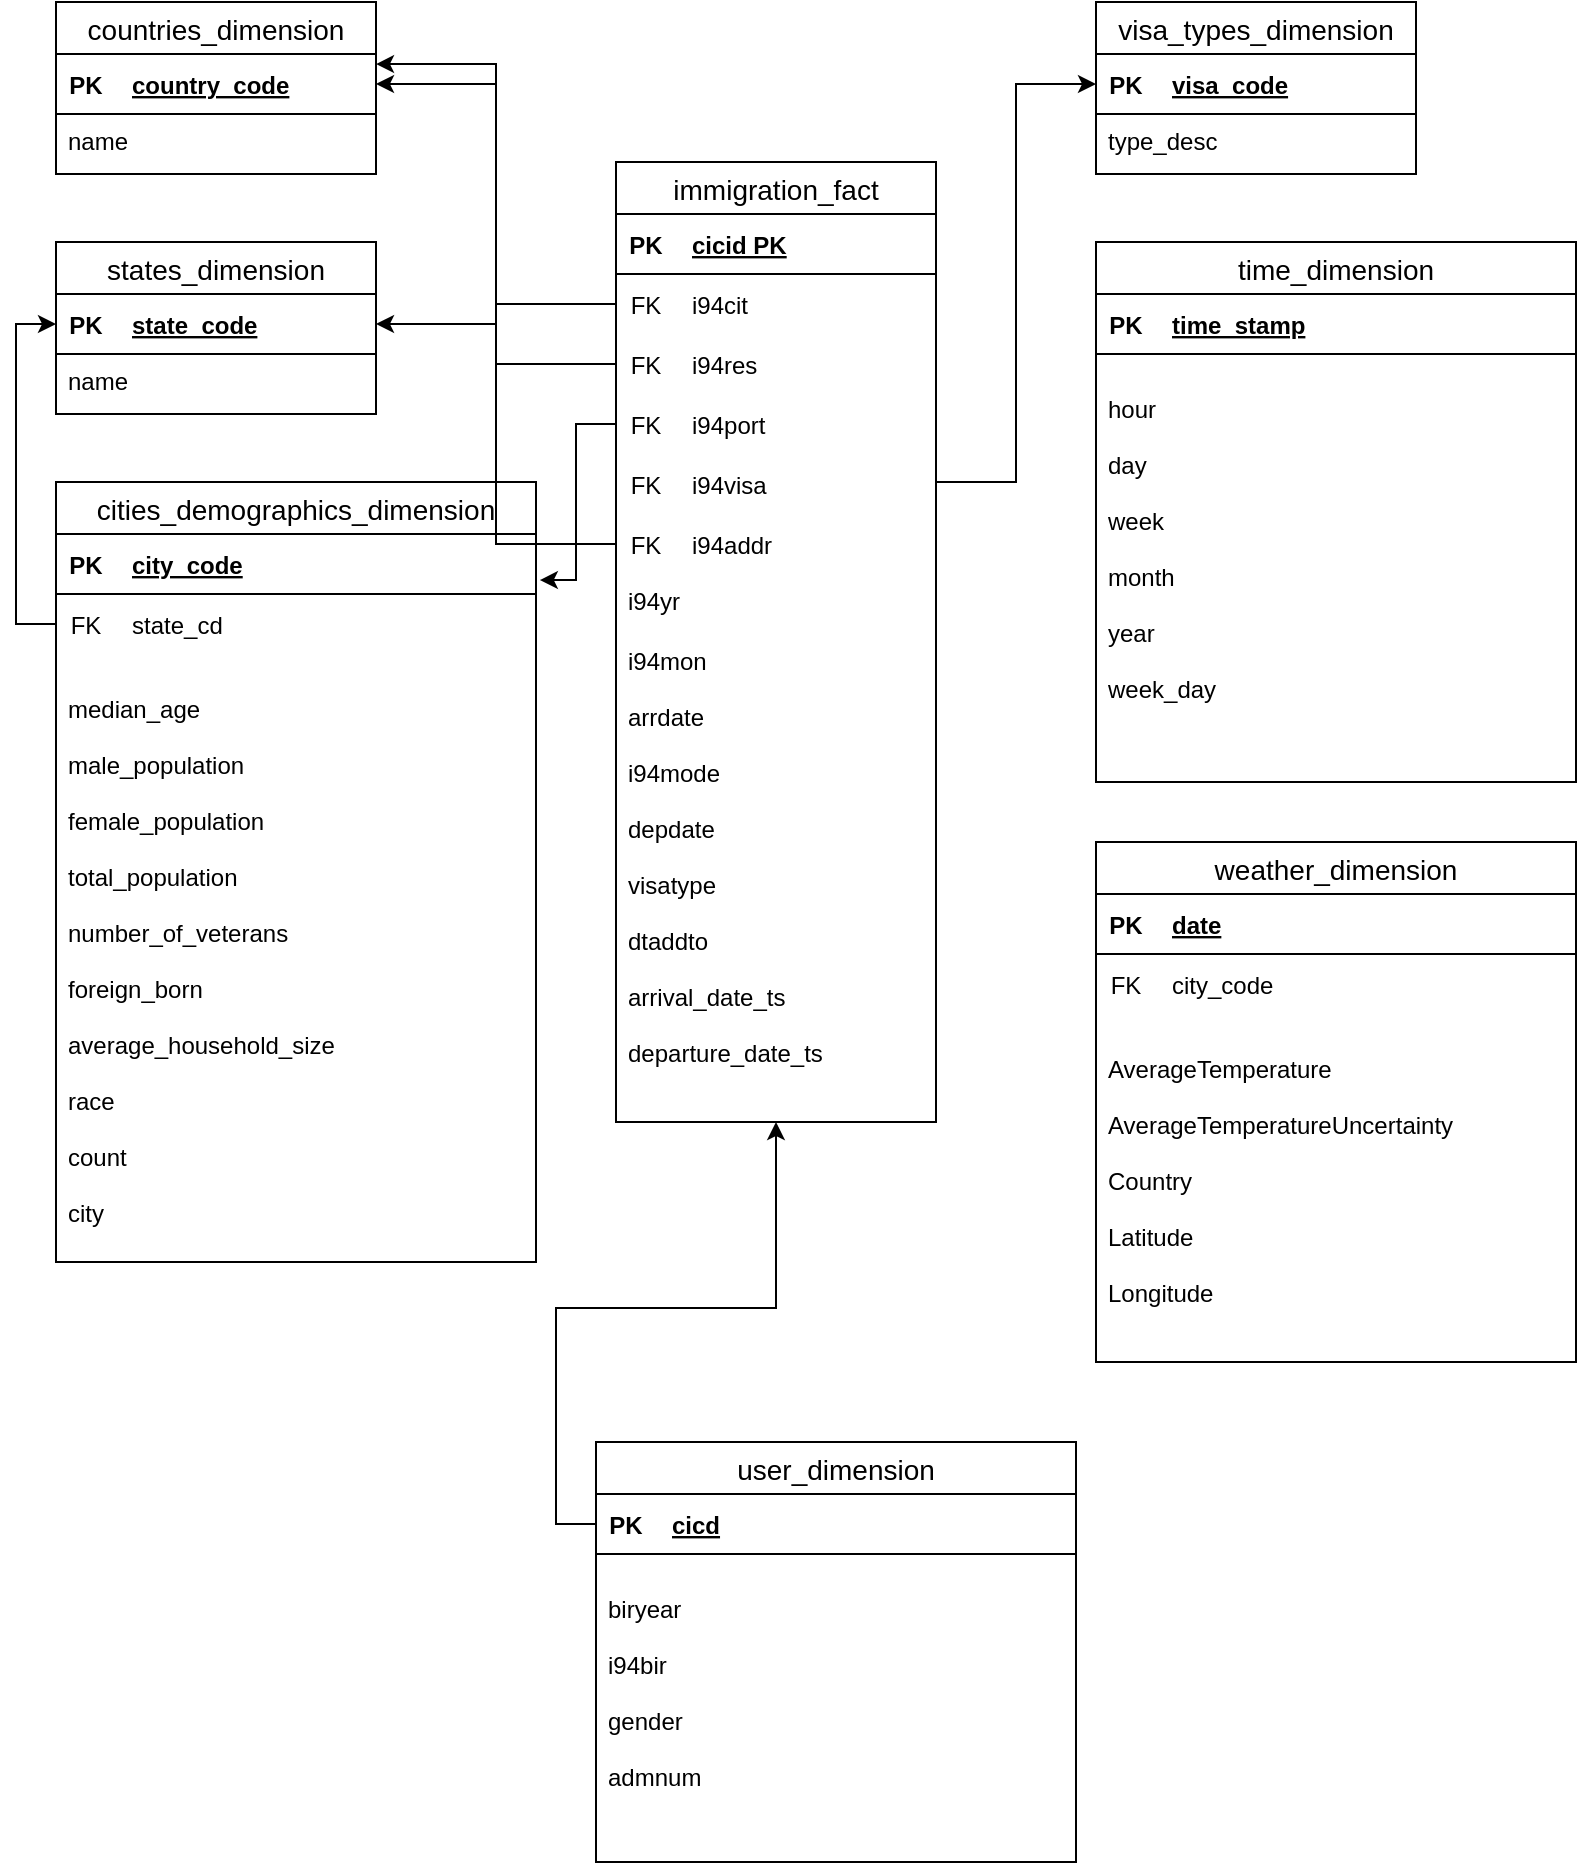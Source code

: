 <mxfile version="20.8.3" type="device"><diagram id="R2lEEEUBdFMjLlhIrx00" name="Page-1"><mxGraphModel dx="1434" dy="699" grid="1" gridSize="10" guides="1" tooltips="1" connect="1" arrows="1" fold="1" page="1" pageScale="1" pageWidth="850" pageHeight="1100" math="0" shadow="0" extFonts="Permanent Marker^https://fonts.googleapis.com/css?family=Permanent+Marker"><root><mxCell id="0"/><mxCell id="1" parent="0"/><mxCell id="wUCuwirquOuK-7Raf6Be-1" value="immigration_fact" style="swimlane;fontStyle=0;childLayout=stackLayout;horizontal=1;startSize=26;horizontalStack=0;resizeParent=1;resizeParentMax=0;resizeLast=0;collapsible=1;marginBottom=0;align=center;fontSize=14;" vertex="1" parent="1"><mxGeometry x="320" y="120" width="160" height="480" as="geometry"/></mxCell><mxCell id="wUCuwirquOuK-7Raf6Be-29" value="" style="shape=table;startSize=0;container=1;collapsible=1;childLayout=tableLayout;fixedRows=1;rowLines=0;fontStyle=0;align=center;resizeLast=1;strokeColor=none;fillColor=none;collapsible=0;" vertex="1" parent="wUCuwirquOuK-7Raf6Be-1"><mxGeometry y="26" width="160" height="30" as="geometry"/></mxCell><mxCell id="wUCuwirquOuK-7Raf6Be-30" value="" style="shape=tableRow;horizontal=0;startSize=0;swimlaneHead=0;swimlaneBody=0;fillColor=none;collapsible=0;dropTarget=0;points=[[0,0.5],[1,0.5]];portConstraint=eastwest;top=0;left=0;right=0;bottom=1;" vertex="1" parent="wUCuwirquOuK-7Raf6Be-29"><mxGeometry width="160" height="30" as="geometry"/></mxCell><mxCell id="wUCuwirquOuK-7Raf6Be-31" value="PK" style="shape=partialRectangle;connectable=0;fillColor=none;top=0;left=0;bottom=0;right=0;fontStyle=1;overflow=hidden;" vertex="1" parent="wUCuwirquOuK-7Raf6Be-30"><mxGeometry width="30" height="30" as="geometry"><mxRectangle width="30" height="30" as="alternateBounds"/></mxGeometry></mxCell><mxCell id="wUCuwirquOuK-7Raf6Be-32" value="cicid PK" style="shape=partialRectangle;connectable=0;fillColor=none;top=0;left=0;bottom=0;right=0;align=left;spacingLeft=6;fontStyle=5;overflow=hidden;" vertex="1" parent="wUCuwirquOuK-7Raf6Be-30"><mxGeometry x="30" width="130" height="30" as="geometry"><mxRectangle width="130" height="30" as="alternateBounds"/></mxGeometry></mxCell><mxCell id="wUCuwirquOuK-7Raf6Be-57" value="" style="shape=table;startSize=0;container=1;collapsible=1;childLayout=tableLayout;fixedRows=1;rowLines=0;fontStyle=0;align=center;resizeLast=1;strokeColor=none;fillColor=none;collapsible=0;" vertex="1" parent="wUCuwirquOuK-7Raf6Be-1"><mxGeometry y="56" width="160" height="90" as="geometry"/></mxCell><mxCell id="wUCuwirquOuK-7Raf6Be-58" value="" style="shape=tableRow;horizontal=0;startSize=0;swimlaneHead=0;swimlaneBody=0;fillColor=none;collapsible=0;dropTarget=0;points=[[0,0.5],[1,0.5]];portConstraint=eastwest;top=0;left=0;right=0;bottom=0;" vertex="1" parent="wUCuwirquOuK-7Raf6Be-57"><mxGeometry width="160" height="30" as="geometry"/></mxCell><mxCell id="wUCuwirquOuK-7Raf6Be-59" value="FK" style="shape=partialRectangle;connectable=0;fillColor=none;top=0;left=0;bottom=0;right=0;fontStyle=0;overflow=hidden;" vertex="1" parent="wUCuwirquOuK-7Raf6Be-58"><mxGeometry width="30" height="30" as="geometry"><mxRectangle width="30" height="30" as="alternateBounds"/></mxGeometry></mxCell><mxCell id="wUCuwirquOuK-7Raf6Be-60" value="i94cit" style="shape=partialRectangle;connectable=0;fillColor=none;top=0;left=0;bottom=0;right=0;align=left;spacingLeft=6;fontStyle=0;overflow=hidden;" vertex="1" parent="wUCuwirquOuK-7Raf6Be-58"><mxGeometry x="30" width="130" height="30" as="geometry"><mxRectangle width="130" height="30" as="alternateBounds"/></mxGeometry></mxCell><mxCell id="wUCuwirquOuK-7Raf6Be-61" value="" style="shape=tableRow;horizontal=0;startSize=0;swimlaneHead=0;swimlaneBody=0;fillColor=none;collapsible=0;dropTarget=0;points=[[0,0.5],[1,0.5]];portConstraint=eastwest;top=0;left=0;right=0;bottom=0;" vertex="1" parent="wUCuwirquOuK-7Raf6Be-57"><mxGeometry y="30" width="160" height="30" as="geometry"/></mxCell><mxCell id="wUCuwirquOuK-7Raf6Be-62" value="FK" style="shape=partialRectangle;connectable=0;fillColor=none;top=0;left=0;bottom=0;right=0;fontStyle=0;overflow=hidden;" vertex="1" parent="wUCuwirquOuK-7Raf6Be-61"><mxGeometry width="30" height="30" as="geometry"><mxRectangle width="30" height="30" as="alternateBounds"/></mxGeometry></mxCell><mxCell id="wUCuwirquOuK-7Raf6Be-63" value="i94res" style="shape=partialRectangle;connectable=0;fillColor=none;top=0;left=0;bottom=0;right=0;align=left;spacingLeft=6;fontStyle=0;overflow=hidden;" vertex="1" parent="wUCuwirquOuK-7Raf6Be-61"><mxGeometry x="30" width="130" height="30" as="geometry"><mxRectangle width="130" height="30" as="alternateBounds"/></mxGeometry></mxCell><mxCell id="wUCuwirquOuK-7Raf6Be-64" value="" style="shape=tableRow;horizontal=0;startSize=0;swimlaneHead=0;swimlaneBody=0;fillColor=none;collapsible=0;dropTarget=0;points=[[0,0.5],[1,0.5]];portConstraint=eastwest;top=0;left=0;right=0;bottom=0;" vertex="1" parent="wUCuwirquOuK-7Raf6Be-57"><mxGeometry y="60" width="160" height="30" as="geometry"/></mxCell><mxCell id="wUCuwirquOuK-7Raf6Be-65" value="FK" style="shape=partialRectangle;connectable=0;fillColor=none;top=0;left=0;bottom=0;right=0;fontStyle=0;overflow=hidden;" vertex="1" parent="wUCuwirquOuK-7Raf6Be-64"><mxGeometry width="30" height="30" as="geometry"><mxRectangle width="30" height="30" as="alternateBounds"/></mxGeometry></mxCell><mxCell id="wUCuwirquOuK-7Raf6Be-66" value="i94port" style="shape=partialRectangle;connectable=0;fillColor=none;top=0;left=0;bottom=0;right=0;align=left;spacingLeft=6;fontStyle=0;overflow=hidden;" vertex="1" parent="wUCuwirquOuK-7Raf6Be-64"><mxGeometry x="30" width="130" height="30" as="geometry"><mxRectangle width="130" height="30" as="alternateBounds"/></mxGeometry></mxCell><mxCell id="wUCuwirquOuK-7Raf6Be-90" value="" style="shape=table;startSize=0;container=1;collapsible=1;childLayout=tableLayout;fixedRows=1;rowLines=0;fontStyle=0;align=center;resizeLast=1;strokeColor=none;fillColor=none;collapsible=0;" vertex="1" parent="wUCuwirquOuK-7Raf6Be-1"><mxGeometry y="146" width="160" height="30" as="geometry"/></mxCell><mxCell id="wUCuwirquOuK-7Raf6Be-91" value="" style="shape=tableRow;horizontal=0;startSize=0;swimlaneHead=0;swimlaneBody=0;fillColor=none;collapsible=0;dropTarget=0;points=[[0,0.5],[1,0.5]];portConstraint=eastwest;top=0;left=0;right=0;bottom=0;" vertex="1" parent="wUCuwirquOuK-7Raf6Be-90"><mxGeometry width="160" height="30" as="geometry"/></mxCell><mxCell id="wUCuwirquOuK-7Raf6Be-92" value="FK" style="shape=partialRectangle;connectable=0;fillColor=none;top=0;left=0;bottom=0;right=0;fontStyle=0;overflow=hidden;" vertex="1" parent="wUCuwirquOuK-7Raf6Be-91"><mxGeometry width="30" height="30" as="geometry"><mxRectangle width="30" height="30" as="alternateBounds"/></mxGeometry></mxCell><mxCell id="wUCuwirquOuK-7Raf6Be-93" value="i94visa" style="shape=partialRectangle;connectable=0;fillColor=none;top=0;left=0;bottom=0;right=0;align=left;spacingLeft=6;fontStyle=0;overflow=hidden;" vertex="1" parent="wUCuwirquOuK-7Raf6Be-91"><mxGeometry x="30" width="130" height="30" as="geometry"><mxRectangle width="130" height="30" as="alternateBounds"/></mxGeometry></mxCell><mxCell id="wUCuwirquOuK-7Raf6Be-94" value="" style="shape=table;startSize=0;container=1;collapsible=1;childLayout=tableLayout;fixedRows=1;rowLines=0;fontStyle=0;align=center;resizeLast=1;strokeColor=none;fillColor=none;collapsible=0;" vertex="1" parent="wUCuwirquOuK-7Raf6Be-1"><mxGeometry y="176" width="160" height="30" as="geometry"/></mxCell><mxCell id="wUCuwirquOuK-7Raf6Be-95" value="" style="shape=tableRow;horizontal=0;startSize=0;swimlaneHead=0;swimlaneBody=0;fillColor=none;collapsible=0;dropTarget=0;points=[[0,0.5],[1,0.5]];portConstraint=eastwest;top=0;left=0;right=0;bottom=0;" vertex="1" parent="wUCuwirquOuK-7Raf6Be-94"><mxGeometry width="160" height="30" as="geometry"/></mxCell><mxCell id="wUCuwirquOuK-7Raf6Be-96" value="FK" style="shape=partialRectangle;connectable=0;fillColor=none;top=0;left=0;bottom=0;right=0;fontStyle=0;overflow=hidden;" vertex="1" parent="wUCuwirquOuK-7Raf6Be-95"><mxGeometry width="30" height="30" as="geometry"><mxRectangle width="30" height="30" as="alternateBounds"/></mxGeometry></mxCell><mxCell id="wUCuwirquOuK-7Raf6Be-97" value="i94addr" style="shape=partialRectangle;connectable=0;fillColor=none;top=0;left=0;bottom=0;right=0;align=left;spacingLeft=6;fontStyle=0;overflow=hidden;" vertex="1" parent="wUCuwirquOuK-7Raf6Be-95"><mxGeometry x="30" width="130" height="30" as="geometry"><mxRectangle width="130" height="30" as="alternateBounds"/></mxGeometry></mxCell><mxCell id="wUCuwirquOuK-7Raf6Be-3" value="i94yr" style="text;strokeColor=none;fillColor=none;spacingLeft=4;spacingRight=4;overflow=hidden;rotatable=0;points=[[0,0.5],[1,0.5]];portConstraint=eastwest;fontSize=12;" vertex="1" parent="wUCuwirquOuK-7Raf6Be-1"><mxGeometry y="206" width="160" height="30" as="geometry"/></mxCell><mxCell id="wUCuwirquOuK-7Raf6Be-4" value="i94mon&#10;&#10;arrdate&#10;&#10;i94mode&#10;&#10;depdate&#10;&#10;visatype&#10;&#10;dtaddto&#10;&#10;arrival_date_ts&#10;&#10;departure_date_ts&#10;" style="text;strokeColor=none;fillColor=none;spacingLeft=4;spacingRight=4;overflow=hidden;rotatable=0;points=[[0,0.5],[1,0.5]];portConstraint=eastwest;fontSize=12;" vertex="1" parent="wUCuwirquOuK-7Raf6Be-1"><mxGeometry y="236" width="160" height="244" as="geometry"/></mxCell><mxCell id="wUCuwirquOuK-7Raf6Be-6" value="countries_dimension" style="swimlane;fontStyle=0;childLayout=stackLayout;horizontal=1;startSize=26;horizontalStack=0;resizeParent=1;resizeParentMax=0;resizeLast=0;collapsible=1;marginBottom=0;align=center;fontSize=14;" vertex="1" parent="1"><mxGeometry x="40" y="40" width="160" height="86" as="geometry"/></mxCell><mxCell id="wUCuwirquOuK-7Raf6Be-37" value="" style="shape=table;startSize=0;container=1;collapsible=1;childLayout=tableLayout;fixedRows=1;rowLines=0;fontStyle=0;align=center;resizeLast=1;strokeColor=none;fillColor=none;collapsible=0;" vertex="1" parent="wUCuwirquOuK-7Raf6Be-6"><mxGeometry y="26" width="160" height="30" as="geometry"/></mxCell><mxCell id="wUCuwirquOuK-7Raf6Be-38" value="" style="shape=tableRow;horizontal=0;startSize=0;swimlaneHead=0;swimlaneBody=0;fillColor=none;collapsible=0;dropTarget=0;points=[[0,0.5],[1,0.5]];portConstraint=eastwest;top=0;left=0;right=0;bottom=1;" vertex="1" parent="wUCuwirquOuK-7Raf6Be-37"><mxGeometry width="160" height="30" as="geometry"/></mxCell><mxCell id="wUCuwirquOuK-7Raf6Be-39" value="PK" style="shape=partialRectangle;connectable=0;fillColor=none;top=0;left=0;bottom=0;right=0;fontStyle=1;overflow=hidden;" vertex="1" parent="wUCuwirquOuK-7Raf6Be-38"><mxGeometry width="30" height="30" as="geometry"><mxRectangle width="30" height="30" as="alternateBounds"/></mxGeometry></mxCell><mxCell id="wUCuwirquOuK-7Raf6Be-40" value="country_code" style="shape=partialRectangle;connectable=0;fillColor=none;top=0;left=0;bottom=0;right=0;align=left;spacingLeft=6;fontStyle=5;overflow=hidden;" vertex="1" parent="wUCuwirquOuK-7Raf6Be-38"><mxGeometry x="30" width="130" height="30" as="geometry"><mxRectangle width="130" height="30" as="alternateBounds"/></mxGeometry></mxCell><mxCell id="wUCuwirquOuK-7Raf6Be-8" value="name" style="text;strokeColor=none;fillColor=none;spacingLeft=4;spacingRight=4;overflow=hidden;rotatable=0;points=[[0,0.5],[1,0.5]];portConstraint=eastwest;fontSize=12;" vertex="1" parent="wUCuwirquOuK-7Raf6Be-6"><mxGeometry y="56" width="160" height="30" as="geometry"/></mxCell><mxCell id="wUCuwirquOuK-7Raf6Be-10" value="states_dimension" style="swimlane;fontStyle=0;childLayout=stackLayout;horizontal=1;startSize=26;horizontalStack=0;resizeParent=1;resizeParentMax=0;resizeLast=0;collapsible=1;marginBottom=0;align=center;fontSize=14;" vertex="1" parent="1"><mxGeometry x="40" y="160" width="160" height="86" as="geometry"/></mxCell><mxCell id="wUCuwirquOuK-7Raf6Be-33" value="" style="shape=table;startSize=0;container=1;collapsible=1;childLayout=tableLayout;fixedRows=1;rowLines=0;fontStyle=0;align=center;resizeLast=1;strokeColor=none;fillColor=none;collapsible=0;" vertex="1" parent="wUCuwirquOuK-7Raf6Be-10"><mxGeometry y="26" width="160" height="30" as="geometry"/></mxCell><mxCell id="wUCuwirquOuK-7Raf6Be-34" value="" style="shape=tableRow;horizontal=0;startSize=0;swimlaneHead=0;swimlaneBody=0;fillColor=none;collapsible=0;dropTarget=0;points=[[0,0.5],[1,0.5]];portConstraint=eastwest;top=0;left=0;right=0;bottom=1;" vertex="1" parent="wUCuwirquOuK-7Raf6Be-33"><mxGeometry width="160" height="30" as="geometry"/></mxCell><mxCell id="wUCuwirquOuK-7Raf6Be-35" value="PK" style="shape=partialRectangle;connectable=0;fillColor=none;top=0;left=0;bottom=0;right=0;fontStyle=1;overflow=hidden;" vertex="1" parent="wUCuwirquOuK-7Raf6Be-34"><mxGeometry width="30" height="30" as="geometry"><mxRectangle width="30" height="30" as="alternateBounds"/></mxGeometry></mxCell><mxCell id="wUCuwirquOuK-7Raf6Be-36" value="state_code" style="shape=partialRectangle;connectable=0;fillColor=none;top=0;left=0;bottom=0;right=0;align=left;spacingLeft=6;fontStyle=5;overflow=hidden;" vertex="1" parent="wUCuwirquOuK-7Raf6Be-34"><mxGeometry x="30" width="130" height="30" as="geometry"><mxRectangle width="130" height="30" as="alternateBounds"/></mxGeometry></mxCell><mxCell id="wUCuwirquOuK-7Raf6Be-12" value="name" style="text;strokeColor=none;fillColor=none;spacingLeft=4;spacingRight=4;overflow=hidden;rotatable=0;points=[[0,0.5],[1,0.5]];portConstraint=eastwest;fontSize=12;" vertex="1" parent="wUCuwirquOuK-7Raf6Be-10"><mxGeometry y="56" width="160" height="30" as="geometry"/></mxCell><mxCell id="wUCuwirquOuK-7Raf6Be-13" value="cities_demographics_dimension" style="swimlane;fontStyle=0;childLayout=stackLayout;horizontal=1;startSize=26;horizontalStack=0;resizeParent=1;resizeParentMax=0;resizeLast=0;collapsible=1;marginBottom=0;align=center;fontSize=14;" vertex="1" parent="1"><mxGeometry x="40" y="280" width="240" height="390" as="geometry"/></mxCell><mxCell id="wUCuwirquOuK-7Raf6Be-41" value="" style="shape=table;startSize=0;container=1;collapsible=1;childLayout=tableLayout;fixedRows=1;rowLines=0;fontStyle=0;align=center;resizeLast=1;strokeColor=none;fillColor=none;collapsible=0;" vertex="1" parent="wUCuwirquOuK-7Raf6Be-13"><mxGeometry y="26" width="240" height="30" as="geometry"/></mxCell><mxCell id="wUCuwirquOuK-7Raf6Be-42" value="" style="shape=tableRow;horizontal=0;startSize=0;swimlaneHead=0;swimlaneBody=0;fillColor=none;collapsible=0;dropTarget=0;points=[[0,0.5],[1,0.5]];portConstraint=eastwest;top=0;left=0;right=0;bottom=1;" vertex="1" parent="wUCuwirquOuK-7Raf6Be-41"><mxGeometry width="240" height="30" as="geometry"/></mxCell><mxCell id="wUCuwirquOuK-7Raf6Be-43" value="PK" style="shape=partialRectangle;connectable=0;fillColor=none;top=0;left=0;bottom=0;right=0;fontStyle=1;overflow=hidden;" vertex="1" parent="wUCuwirquOuK-7Raf6Be-42"><mxGeometry width="30" height="30" as="geometry"><mxRectangle width="30" height="30" as="alternateBounds"/></mxGeometry></mxCell><mxCell id="wUCuwirquOuK-7Raf6Be-44" value="city_code" style="shape=partialRectangle;connectable=0;fillColor=none;top=0;left=0;bottom=0;right=0;align=left;spacingLeft=6;fontStyle=5;overflow=hidden;" vertex="1" parent="wUCuwirquOuK-7Raf6Be-42"><mxGeometry x="30" width="210" height="30" as="geometry"><mxRectangle width="210" height="30" as="alternateBounds"/></mxGeometry></mxCell><mxCell id="wUCuwirquOuK-7Raf6Be-115" value="" style="shape=table;startSize=0;container=1;collapsible=1;childLayout=tableLayout;fixedRows=1;rowLines=0;fontStyle=0;align=center;resizeLast=1;strokeColor=none;fillColor=none;collapsible=0;" vertex="1" parent="wUCuwirquOuK-7Raf6Be-13"><mxGeometry y="56" width="240" height="30" as="geometry"/></mxCell><mxCell id="wUCuwirquOuK-7Raf6Be-116" value="" style="shape=tableRow;horizontal=0;startSize=0;swimlaneHead=0;swimlaneBody=0;fillColor=none;collapsible=0;dropTarget=0;points=[[0,0.5],[1,0.5]];portConstraint=eastwest;top=0;left=0;right=0;bottom=0;" vertex="1" parent="wUCuwirquOuK-7Raf6Be-115"><mxGeometry width="240" height="30" as="geometry"/></mxCell><mxCell id="wUCuwirquOuK-7Raf6Be-117" value="FK" style="shape=partialRectangle;connectable=0;fillColor=none;top=0;left=0;bottom=0;right=0;fontStyle=0;overflow=hidden;" vertex="1" parent="wUCuwirquOuK-7Raf6Be-116"><mxGeometry width="30" height="30" as="geometry"><mxRectangle width="30" height="30" as="alternateBounds"/></mxGeometry></mxCell><mxCell id="wUCuwirquOuK-7Raf6Be-118" value="state_cd" style="shape=partialRectangle;connectable=0;fillColor=none;top=0;left=0;bottom=0;right=0;align=left;spacingLeft=6;fontStyle=0;overflow=hidden;" vertex="1" parent="wUCuwirquOuK-7Raf6Be-116"><mxGeometry x="30" width="210" height="30" as="geometry"><mxRectangle width="210" height="30" as="alternateBounds"/></mxGeometry></mxCell><mxCell id="wUCuwirquOuK-7Raf6Be-14" value="&#10;median_age&#10;&#10;male_population&#10;&#10;female_population&#10;&#10;total_population&#10;&#10;number_of_veterans&#10;&#10;foreign_born&#10;&#10;average_household_size&#10;&#10;race&#10;&#10;count&#10;&#10;city&#10;&#10;&#10;" style="text;strokeColor=none;fillColor=none;spacingLeft=4;spacingRight=4;overflow=hidden;rotatable=0;points=[[0,0.5],[1,0.5]];portConstraint=eastwest;fontSize=12;" vertex="1" parent="wUCuwirquOuK-7Raf6Be-13"><mxGeometry y="86" width="240" height="304" as="geometry"/></mxCell><mxCell id="wUCuwirquOuK-7Raf6Be-17" value="visa_types_dimension" style="swimlane;fontStyle=0;childLayout=stackLayout;horizontal=1;startSize=26;horizontalStack=0;resizeParent=1;resizeParentMax=0;resizeLast=0;collapsible=1;marginBottom=0;align=center;fontSize=14;" vertex="1" parent="1"><mxGeometry x="560" y="40" width="160" height="86" as="geometry"/></mxCell><mxCell id="wUCuwirquOuK-7Raf6Be-45" value="" style="shape=table;startSize=0;container=1;collapsible=1;childLayout=tableLayout;fixedRows=1;rowLines=0;fontStyle=0;align=center;resizeLast=1;strokeColor=none;fillColor=none;collapsible=0;" vertex="1" parent="wUCuwirquOuK-7Raf6Be-17"><mxGeometry y="26" width="160" height="30" as="geometry"/></mxCell><mxCell id="wUCuwirquOuK-7Raf6Be-46" value="" style="shape=tableRow;horizontal=0;startSize=0;swimlaneHead=0;swimlaneBody=0;fillColor=none;collapsible=0;dropTarget=0;points=[[0,0.5],[1,0.5]];portConstraint=eastwest;top=0;left=0;right=0;bottom=1;" vertex="1" parent="wUCuwirquOuK-7Raf6Be-45"><mxGeometry width="160" height="30" as="geometry"/></mxCell><mxCell id="wUCuwirquOuK-7Raf6Be-47" value="PK" style="shape=partialRectangle;connectable=0;fillColor=none;top=0;left=0;bottom=0;right=0;fontStyle=1;overflow=hidden;" vertex="1" parent="wUCuwirquOuK-7Raf6Be-46"><mxGeometry width="30" height="30" as="geometry"><mxRectangle width="30" height="30" as="alternateBounds"/></mxGeometry></mxCell><mxCell id="wUCuwirquOuK-7Raf6Be-48" value="visa_code" style="shape=partialRectangle;connectable=0;fillColor=none;top=0;left=0;bottom=0;right=0;align=left;spacingLeft=6;fontStyle=5;overflow=hidden;" vertex="1" parent="wUCuwirquOuK-7Raf6Be-46"><mxGeometry x="30" width="130" height="30" as="geometry"><mxRectangle width="130" height="30" as="alternateBounds"/></mxGeometry></mxCell><mxCell id="wUCuwirquOuK-7Raf6Be-19" value="type_desc" style="text;strokeColor=none;fillColor=none;spacingLeft=4;spacingRight=4;overflow=hidden;rotatable=0;points=[[0,0.5],[1,0.5]];portConstraint=eastwest;fontSize=12;" vertex="1" parent="wUCuwirquOuK-7Raf6Be-17"><mxGeometry y="56" width="160" height="30" as="geometry"/></mxCell><mxCell id="wUCuwirquOuK-7Raf6Be-21" value="time_dimension" style="swimlane;fontStyle=0;childLayout=stackLayout;horizontal=1;startSize=26;horizontalStack=0;resizeParent=1;resizeParentMax=0;resizeLast=0;collapsible=1;marginBottom=0;align=center;fontSize=14;" vertex="1" parent="1"><mxGeometry x="560" y="160" width="240" height="270" as="geometry"/></mxCell><mxCell id="wUCuwirquOuK-7Raf6Be-49" value="" style="shape=table;startSize=0;container=1;collapsible=1;childLayout=tableLayout;fixedRows=1;rowLines=0;fontStyle=0;align=center;resizeLast=1;strokeColor=none;fillColor=none;collapsible=0;" vertex="1" parent="wUCuwirquOuK-7Raf6Be-21"><mxGeometry y="26" width="240" height="30" as="geometry"/></mxCell><mxCell id="wUCuwirquOuK-7Raf6Be-50" value="" style="shape=tableRow;horizontal=0;startSize=0;swimlaneHead=0;swimlaneBody=0;fillColor=none;collapsible=0;dropTarget=0;points=[[0,0.5],[1,0.5]];portConstraint=eastwest;top=0;left=0;right=0;bottom=1;" vertex="1" parent="wUCuwirquOuK-7Raf6Be-49"><mxGeometry width="240" height="30" as="geometry"/></mxCell><mxCell id="wUCuwirquOuK-7Raf6Be-51" value="PK" style="shape=partialRectangle;connectable=0;fillColor=none;top=0;left=0;bottom=0;right=0;fontStyle=1;overflow=hidden;" vertex="1" parent="wUCuwirquOuK-7Raf6Be-50"><mxGeometry width="30" height="30" as="geometry"><mxRectangle width="30" height="30" as="alternateBounds"/></mxGeometry></mxCell><mxCell id="wUCuwirquOuK-7Raf6Be-52" value="time_stamp" style="shape=partialRectangle;connectable=0;fillColor=none;top=0;left=0;bottom=0;right=0;align=left;spacingLeft=6;fontStyle=5;overflow=hidden;" vertex="1" parent="wUCuwirquOuK-7Raf6Be-50"><mxGeometry x="30" width="210" height="30" as="geometry"><mxRectangle width="210" height="30" as="alternateBounds"/></mxGeometry></mxCell><mxCell id="wUCuwirquOuK-7Raf6Be-22" value="&#10;hour&#10;&#10;day&#10;&#10;week&#10;&#10;month&#10;&#10;year&#10;&#10;week_day&#10;&#10;&#10;&#10;&#10;&#10;&#10;&#10;&#10;&#10;&#10;" style="text;strokeColor=none;fillColor=none;spacingLeft=4;spacingRight=4;overflow=hidden;rotatable=0;points=[[0,0.5],[1,0.5]];portConstraint=eastwest;fontSize=12;" vertex="1" parent="wUCuwirquOuK-7Raf6Be-21"><mxGeometry y="56" width="240" height="214" as="geometry"/></mxCell><mxCell id="wUCuwirquOuK-7Raf6Be-23" value="weather_dimension" style="swimlane;fontStyle=0;childLayout=stackLayout;horizontal=1;startSize=26;horizontalStack=0;resizeParent=1;resizeParentMax=0;resizeLast=0;collapsible=1;marginBottom=0;align=center;fontSize=14;" vertex="1" parent="1"><mxGeometry x="560" y="460" width="240" height="260" as="geometry"/></mxCell><mxCell id="wUCuwirquOuK-7Raf6Be-53" value="" style="shape=table;startSize=0;container=1;collapsible=1;childLayout=tableLayout;fixedRows=1;rowLines=0;fontStyle=0;align=center;resizeLast=1;strokeColor=none;fillColor=none;collapsible=0;" vertex="1" parent="wUCuwirquOuK-7Raf6Be-23"><mxGeometry y="26" width="240" height="60" as="geometry"/></mxCell><mxCell id="wUCuwirquOuK-7Raf6Be-54" value="" style="shape=tableRow;horizontal=0;startSize=0;swimlaneHead=0;swimlaneBody=0;fillColor=none;collapsible=0;dropTarget=0;points=[[0,0.5],[1,0.5]];portConstraint=eastwest;top=0;left=0;right=0;bottom=1;" vertex="1" parent="wUCuwirquOuK-7Raf6Be-53"><mxGeometry width="240" height="30" as="geometry"/></mxCell><mxCell id="wUCuwirquOuK-7Raf6Be-55" value="PK" style="shape=partialRectangle;connectable=0;fillColor=none;top=0;left=0;bottom=0;right=0;fontStyle=1;overflow=hidden;" vertex="1" parent="wUCuwirquOuK-7Raf6Be-54"><mxGeometry width="30" height="30" as="geometry"><mxRectangle width="30" height="30" as="alternateBounds"/></mxGeometry></mxCell><mxCell id="wUCuwirquOuK-7Raf6Be-56" value="date" style="shape=partialRectangle;connectable=0;fillColor=none;top=0;left=0;bottom=0;right=0;align=left;spacingLeft=6;fontStyle=5;overflow=hidden;" vertex="1" parent="wUCuwirquOuK-7Raf6Be-54"><mxGeometry x="30" width="210" height="30" as="geometry"><mxRectangle width="210" height="30" as="alternateBounds"/></mxGeometry></mxCell><mxCell id="wUCuwirquOuK-7Raf6Be-112" value="" style="shape=tableRow;horizontal=0;startSize=0;swimlaneHead=0;swimlaneBody=0;fillColor=none;collapsible=0;dropTarget=0;points=[[0,0.5],[1,0.5]];portConstraint=eastwest;top=0;left=0;right=0;bottom=0;" vertex="1" parent="wUCuwirquOuK-7Raf6Be-53"><mxGeometry y="30" width="240" height="30" as="geometry"/></mxCell><mxCell id="wUCuwirquOuK-7Raf6Be-113" value="FK" style="shape=partialRectangle;connectable=0;fillColor=none;top=0;left=0;bottom=0;right=0;fontStyle=0;overflow=hidden;" vertex="1" parent="wUCuwirquOuK-7Raf6Be-112"><mxGeometry width="30" height="30" as="geometry"><mxRectangle width="30" height="30" as="alternateBounds"/></mxGeometry></mxCell><mxCell id="wUCuwirquOuK-7Raf6Be-114" value="city_code" style="shape=partialRectangle;connectable=0;fillColor=none;top=0;left=0;bottom=0;right=0;align=left;spacingLeft=6;fontStyle=0;overflow=hidden;" vertex="1" parent="wUCuwirquOuK-7Raf6Be-112"><mxGeometry x="30" width="210" height="30" as="geometry"><mxRectangle width="210" height="30" as="alternateBounds"/></mxGeometry></mxCell><mxCell id="wUCuwirquOuK-7Raf6Be-24" value="&#10;AverageTemperature&#10;&#10;AverageTemperatureUncertainty&#10;&#10;Country&#10;&#10;Latitude&#10;&#10;Longitude&#10;&#10;&#10;&#10;&#10;&#10;&#10;&#10;&#10;&#10;&#10;" style="text;strokeColor=none;fillColor=none;spacingLeft=4;spacingRight=4;overflow=hidden;rotatable=0;points=[[0,0.5],[1,0.5]];portConstraint=eastwest;fontSize=12;" vertex="1" parent="wUCuwirquOuK-7Raf6Be-23"><mxGeometry y="86" width="240" height="174" as="geometry"/></mxCell><mxCell id="wUCuwirquOuK-7Raf6Be-100" style="edgeStyle=orthogonalEdgeStyle;rounded=0;orthogonalLoop=1;jettySize=auto;html=1;entryX=0;entryY=0.5;entryDx=0;entryDy=0;exitX=1;exitY=0.5;exitDx=0;exitDy=0;" edge="1" parent="1" source="wUCuwirquOuK-7Raf6Be-95" target="wUCuwirquOuK-7Raf6Be-46"><mxGeometry relative="1" as="geometry"><Array as="points"><mxPoint x="480" y="280"/><mxPoint x="520" y="280"/><mxPoint x="520" y="81"/></Array></mxGeometry></mxCell><mxCell id="wUCuwirquOuK-7Raf6Be-102" style="edgeStyle=orthogonalEdgeStyle;rounded=0;orthogonalLoop=1;jettySize=auto;html=1;exitX=0;exitY=0.5;exitDx=0;exitDy=0;entryX=1;entryY=0.5;entryDx=0;entryDy=0;" edge="1" parent="1" source="wUCuwirquOuK-7Raf6Be-95" target="wUCuwirquOuK-7Raf6Be-34"><mxGeometry relative="1" as="geometry"/></mxCell><mxCell id="wUCuwirquOuK-7Raf6Be-103" style="edgeStyle=orthogonalEdgeStyle;rounded=0;orthogonalLoop=1;jettySize=auto;html=1;exitX=0;exitY=0.5;exitDx=0;exitDy=0;entryX=1.008;entryY=0.767;entryDx=0;entryDy=0;entryPerimeter=0;" edge="1" parent="1" source="wUCuwirquOuK-7Raf6Be-64" target="wUCuwirquOuK-7Raf6Be-42"><mxGeometry relative="1" as="geometry"/></mxCell><mxCell id="wUCuwirquOuK-7Raf6Be-104" style="edgeStyle=orthogonalEdgeStyle;rounded=0;orthogonalLoop=1;jettySize=auto;html=1;exitX=0;exitY=0.5;exitDx=0;exitDy=0;entryX=1;entryY=0.5;entryDx=0;entryDy=0;" edge="1" parent="1" source="wUCuwirquOuK-7Raf6Be-61" target="wUCuwirquOuK-7Raf6Be-38"><mxGeometry relative="1" as="geometry"/></mxCell><mxCell id="wUCuwirquOuK-7Raf6Be-105" style="edgeStyle=orthogonalEdgeStyle;rounded=0;orthogonalLoop=1;jettySize=auto;html=1;exitX=0;exitY=0.5;exitDx=0;exitDy=0;entryX=1;entryY=0.167;entryDx=0;entryDy=0;entryPerimeter=0;" edge="1" parent="1" source="wUCuwirquOuK-7Raf6Be-58" target="wUCuwirquOuK-7Raf6Be-38"><mxGeometry relative="1" as="geometry"/></mxCell><mxCell id="wUCuwirquOuK-7Raf6Be-106" value="user_dimension" style="swimlane;fontStyle=0;childLayout=stackLayout;horizontal=1;startSize=26;horizontalStack=0;resizeParent=1;resizeParentMax=0;resizeLast=0;collapsible=1;marginBottom=0;align=center;fontSize=14;" vertex="1" parent="1"><mxGeometry x="310" y="760" width="240" height="210" as="geometry"/></mxCell><mxCell id="wUCuwirquOuK-7Raf6Be-107" value="" style="shape=table;startSize=0;container=1;collapsible=1;childLayout=tableLayout;fixedRows=1;rowLines=0;fontStyle=0;align=center;resizeLast=1;strokeColor=none;fillColor=none;collapsible=0;" vertex="1" parent="wUCuwirquOuK-7Raf6Be-106"><mxGeometry y="26" width="240" height="30" as="geometry"/></mxCell><mxCell id="wUCuwirquOuK-7Raf6Be-108" value="" style="shape=tableRow;horizontal=0;startSize=0;swimlaneHead=0;swimlaneBody=0;fillColor=none;collapsible=0;dropTarget=0;points=[[0,0.5],[1,0.5]];portConstraint=eastwest;top=0;left=0;right=0;bottom=1;" vertex="1" parent="wUCuwirquOuK-7Raf6Be-107"><mxGeometry width="240" height="30" as="geometry"/></mxCell><mxCell id="wUCuwirquOuK-7Raf6Be-109" value="PK" style="shape=partialRectangle;connectable=0;fillColor=none;top=0;left=0;bottom=0;right=0;fontStyle=1;overflow=hidden;" vertex="1" parent="wUCuwirquOuK-7Raf6Be-108"><mxGeometry width="30" height="30" as="geometry"><mxRectangle width="30" height="30" as="alternateBounds"/></mxGeometry></mxCell><mxCell id="wUCuwirquOuK-7Raf6Be-110" value="cicd" style="shape=partialRectangle;connectable=0;fillColor=none;top=0;left=0;bottom=0;right=0;align=left;spacingLeft=6;fontStyle=5;overflow=hidden;" vertex="1" parent="wUCuwirquOuK-7Raf6Be-108"><mxGeometry x="30" width="210" height="30" as="geometry"><mxRectangle width="210" height="30" as="alternateBounds"/></mxGeometry></mxCell><mxCell id="wUCuwirquOuK-7Raf6Be-111" value="&#10;biryear&#10;&#10;i94bir&#10;&#10;gender&#10;&#10;admnum&#10;&#10;" style="text;strokeColor=none;fillColor=none;spacingLeft=4;spacingRight=4;overflow=hidden;rotatable=0;points=[[0,0.5],[1,0.5]];portConstraint=eastwest;fontSize=12;" vertex="1" parent="wUCuwirquOuK-7Raf6Be-106"><mxGeometry y="56" width="240" height="154" as="geometry"/></mxCell><mxCell id="wUCuwirquOuK-7Raf6Be-119" style="edgeStyle=orthogonalEdgeStyle;rounded=0;orthogonalLoop=1;jettySize=auto;html=1;exitX=0;exitY=0.5;exitDx=0;exitDy=0;entryX=0;entryY=0.5;entryDx=0;entryDy=0;" edge="1" parent="1" source="wUCuwirquOuK-7Raf6Be-116" target="wUCuwirquOuK-7Raf6Be-34"><mxGeometry relative="1" as="geometry"/></mxCell><mxCell id="wUCuwirquOuK-7Raf6Be-123" style="edgeStyle=orthogonalEdgeStyle;rounded=0;orthogonalLoop=1;jettySize=auto;html=1;exitX=0;exitY=0.5;exitDx=0;exitDy=0;entryX=0.5;entryY=1;entryDx=0;entryDy=0;entryPerimeter=0;" edge="1" parent="1" source="wUCuwirquOuK-7Raf6Be-108" target="wUCuwirquOuK-7Raf6Be-4"><mxGeometry relative="1" as="geometry"/></mxCell></root></mxGraphModel></diagram></mxfile>